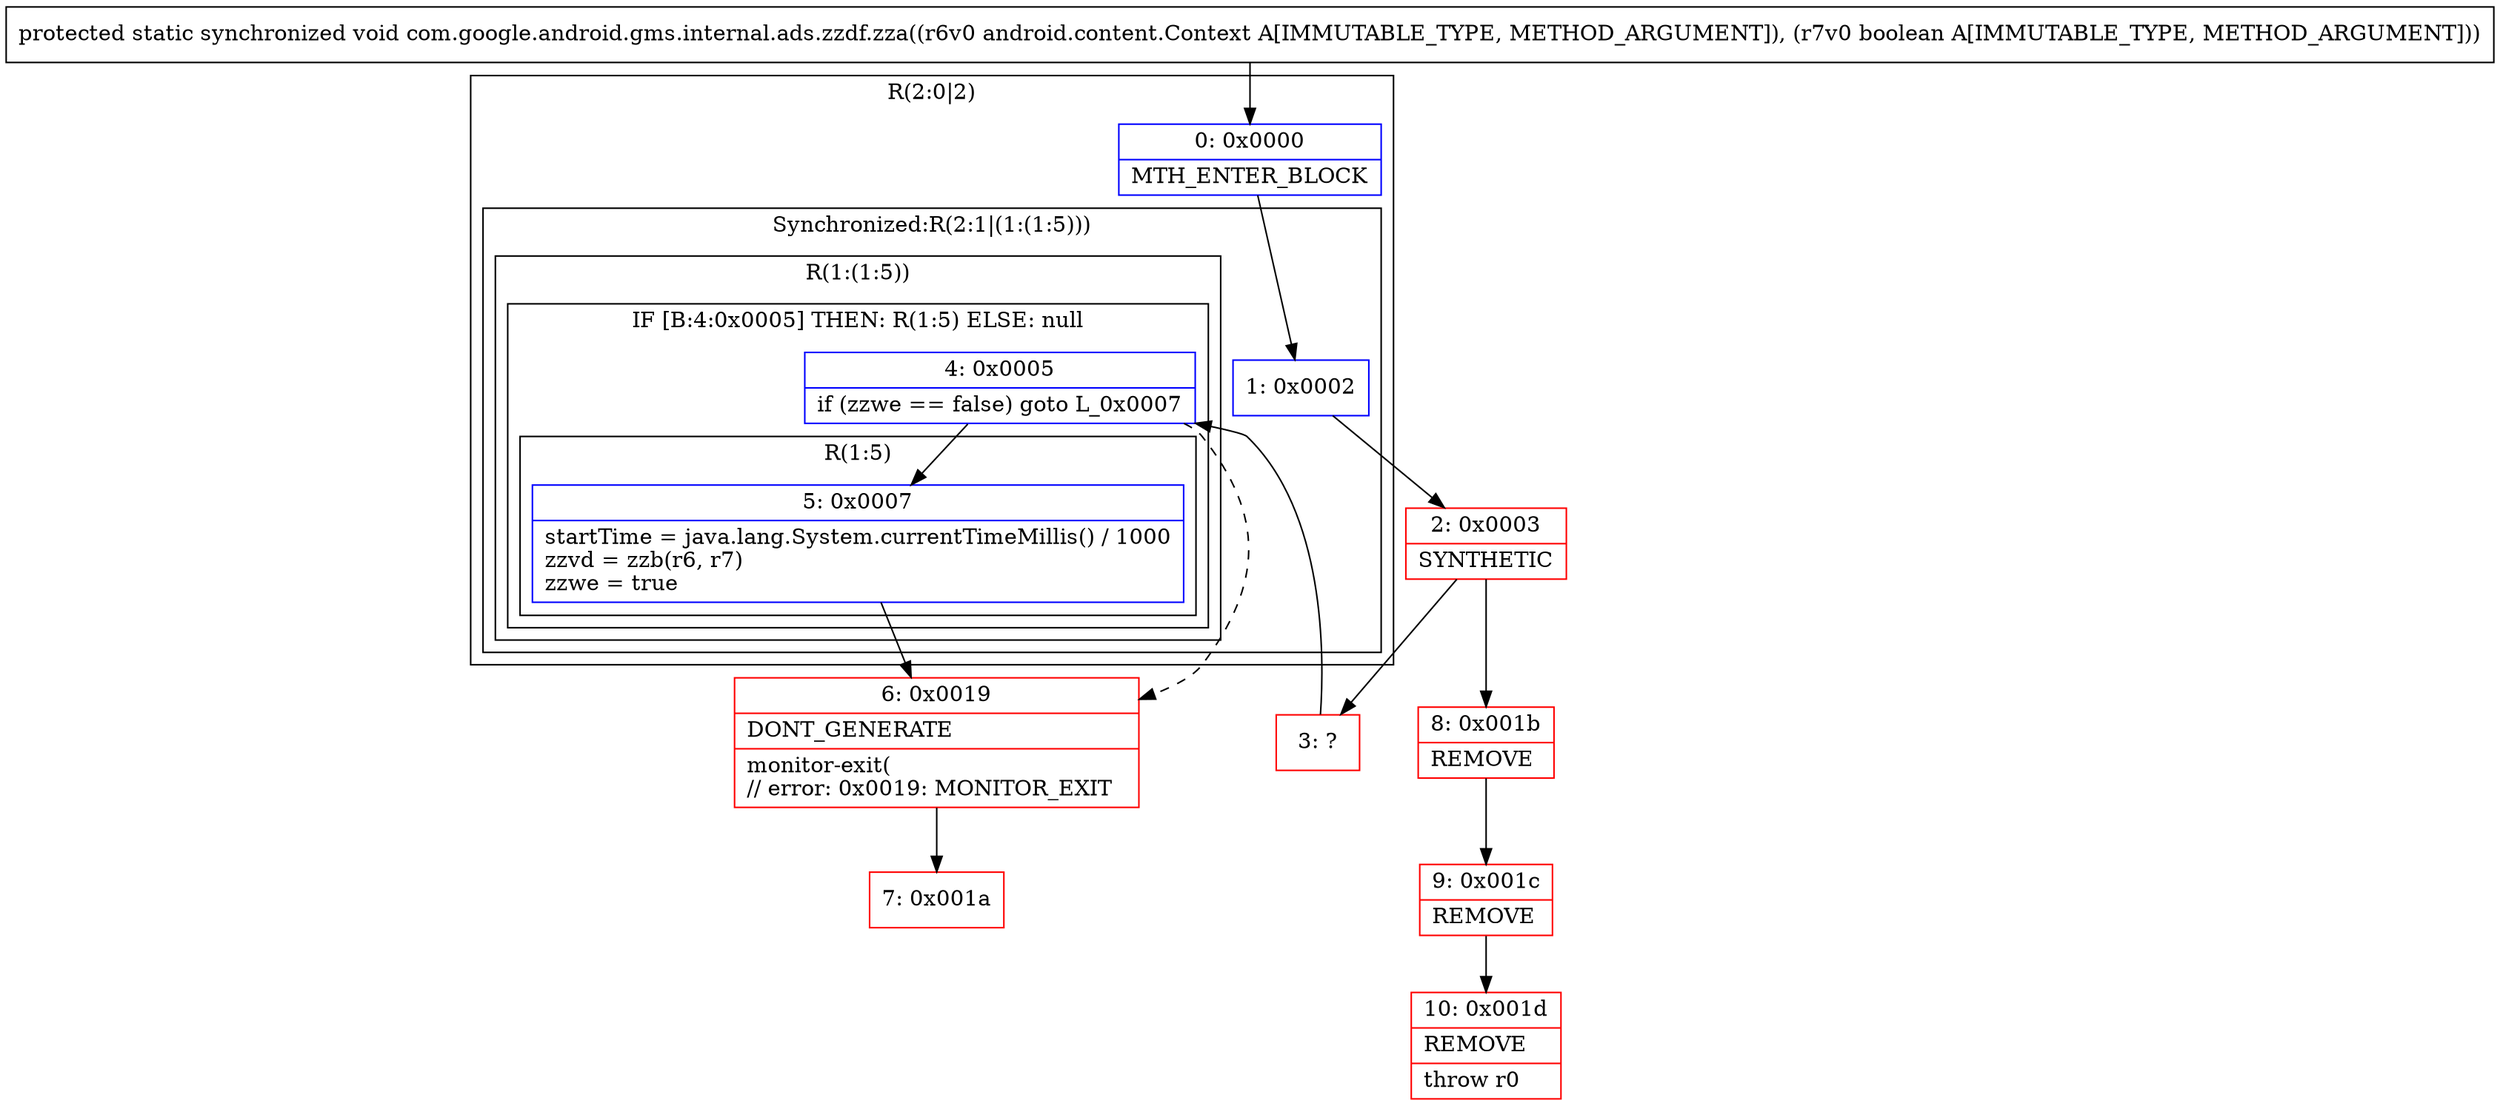 digraph "CFG forcom.google.android.gms.internal.ads.zzdf.zza(Landroid\/content\/Context;Z)V" {
subgraph cluster_Region_660106650 {
label = "R(2:0|2)";
node [shape=record,color=blue];
Node_0 [shape=record,label="{0\:\ 0x0000|MTH_ENTER_BLOCK\l}"];
subgraph cluster_SynchronizedRegion_1162946345 {
label = "Synchronized:R(2:1|(1:(1:5)))";
node [shape=record,color=blue];
Node_1 [shape=record,label="{1\:\ 0x0002}"];
subgraph cluster_Region_910219361 {
label = "R(1:(1:5))";
node [shape=record,color=blue];
subgraph cluster_IfRegion_1944055390 {
label = "IF [B:4:0x0005] THEN: R(1:5) ELSE: null";
node [shape=record,color=blue];
Node_4 [shape=record,label="{4\:\ 0x0005|if (zzwe == false) goto L_0x0007\l}"];
subgraph cluster_Region_386885890 {
label = "R(1:5)";
node [shape=record,color=blue];
Node_5 [shape=record,label="{5\:\ 0x0007|startTime = java.lang.System.currentTimeMillis() \/ 1000\lzzvd = zzb(r6, r7)\lzzwe = true\l}"];
}
}
}
}
}
Node_2 [shape=record,color=red,label="{2\:\ 0x0003|SYNTHETIC\l}"];
Node_3 [shape=record,color=red,label="{3\:\ ?}"];
Node_6 [shape=record,color=red,label="{6\:\ 0x0019|DONT_GENERATE\l|monitor\-exit(\l\/\/ error: 0x0019: MONITOR_EXIT  \l}"];
Node_7 [shape=record,color=red,label="{7\:\ 0x001a}"];
Node_8 [shape=record,color=red,label="{8\:\ 0x001b|REMOVE\l}"];
Node_9 [shape=record,color=red,label="{9\:\ 0x001c|REMOVE\l}"];
Node_10 [shape=record,color=red,label="{10\:\ 0x001d|REMOVE\l|throw r0\l}"];
MethodNode[shape=record,label="{protected static synchronized void com.google.android.gms.internal.ads.zzdf.zza((r6v0 android.content.Context A[IMMUTABLE_TYPE, METHOD_ARGUMENT]), (r7v0 boolean A[IMMUTABLE_TYPE, METHOD_ARGUMENT])) }"];
MethodNode -> Node_0;
Node_0 -> Node_1;
Node_1 -> Node_2;
Node_4 -> Node_5;
Node_4 -> Node_6[style=dashed];
Node_5 -> Node_6;
Node_2 -> Node_3;
Node_2 -> Node_8;
Node_3 -> Node_4;
Node_6 -> Node_7;
Node_8 -> Node_9;
Node_9 -> Node_10;
}

